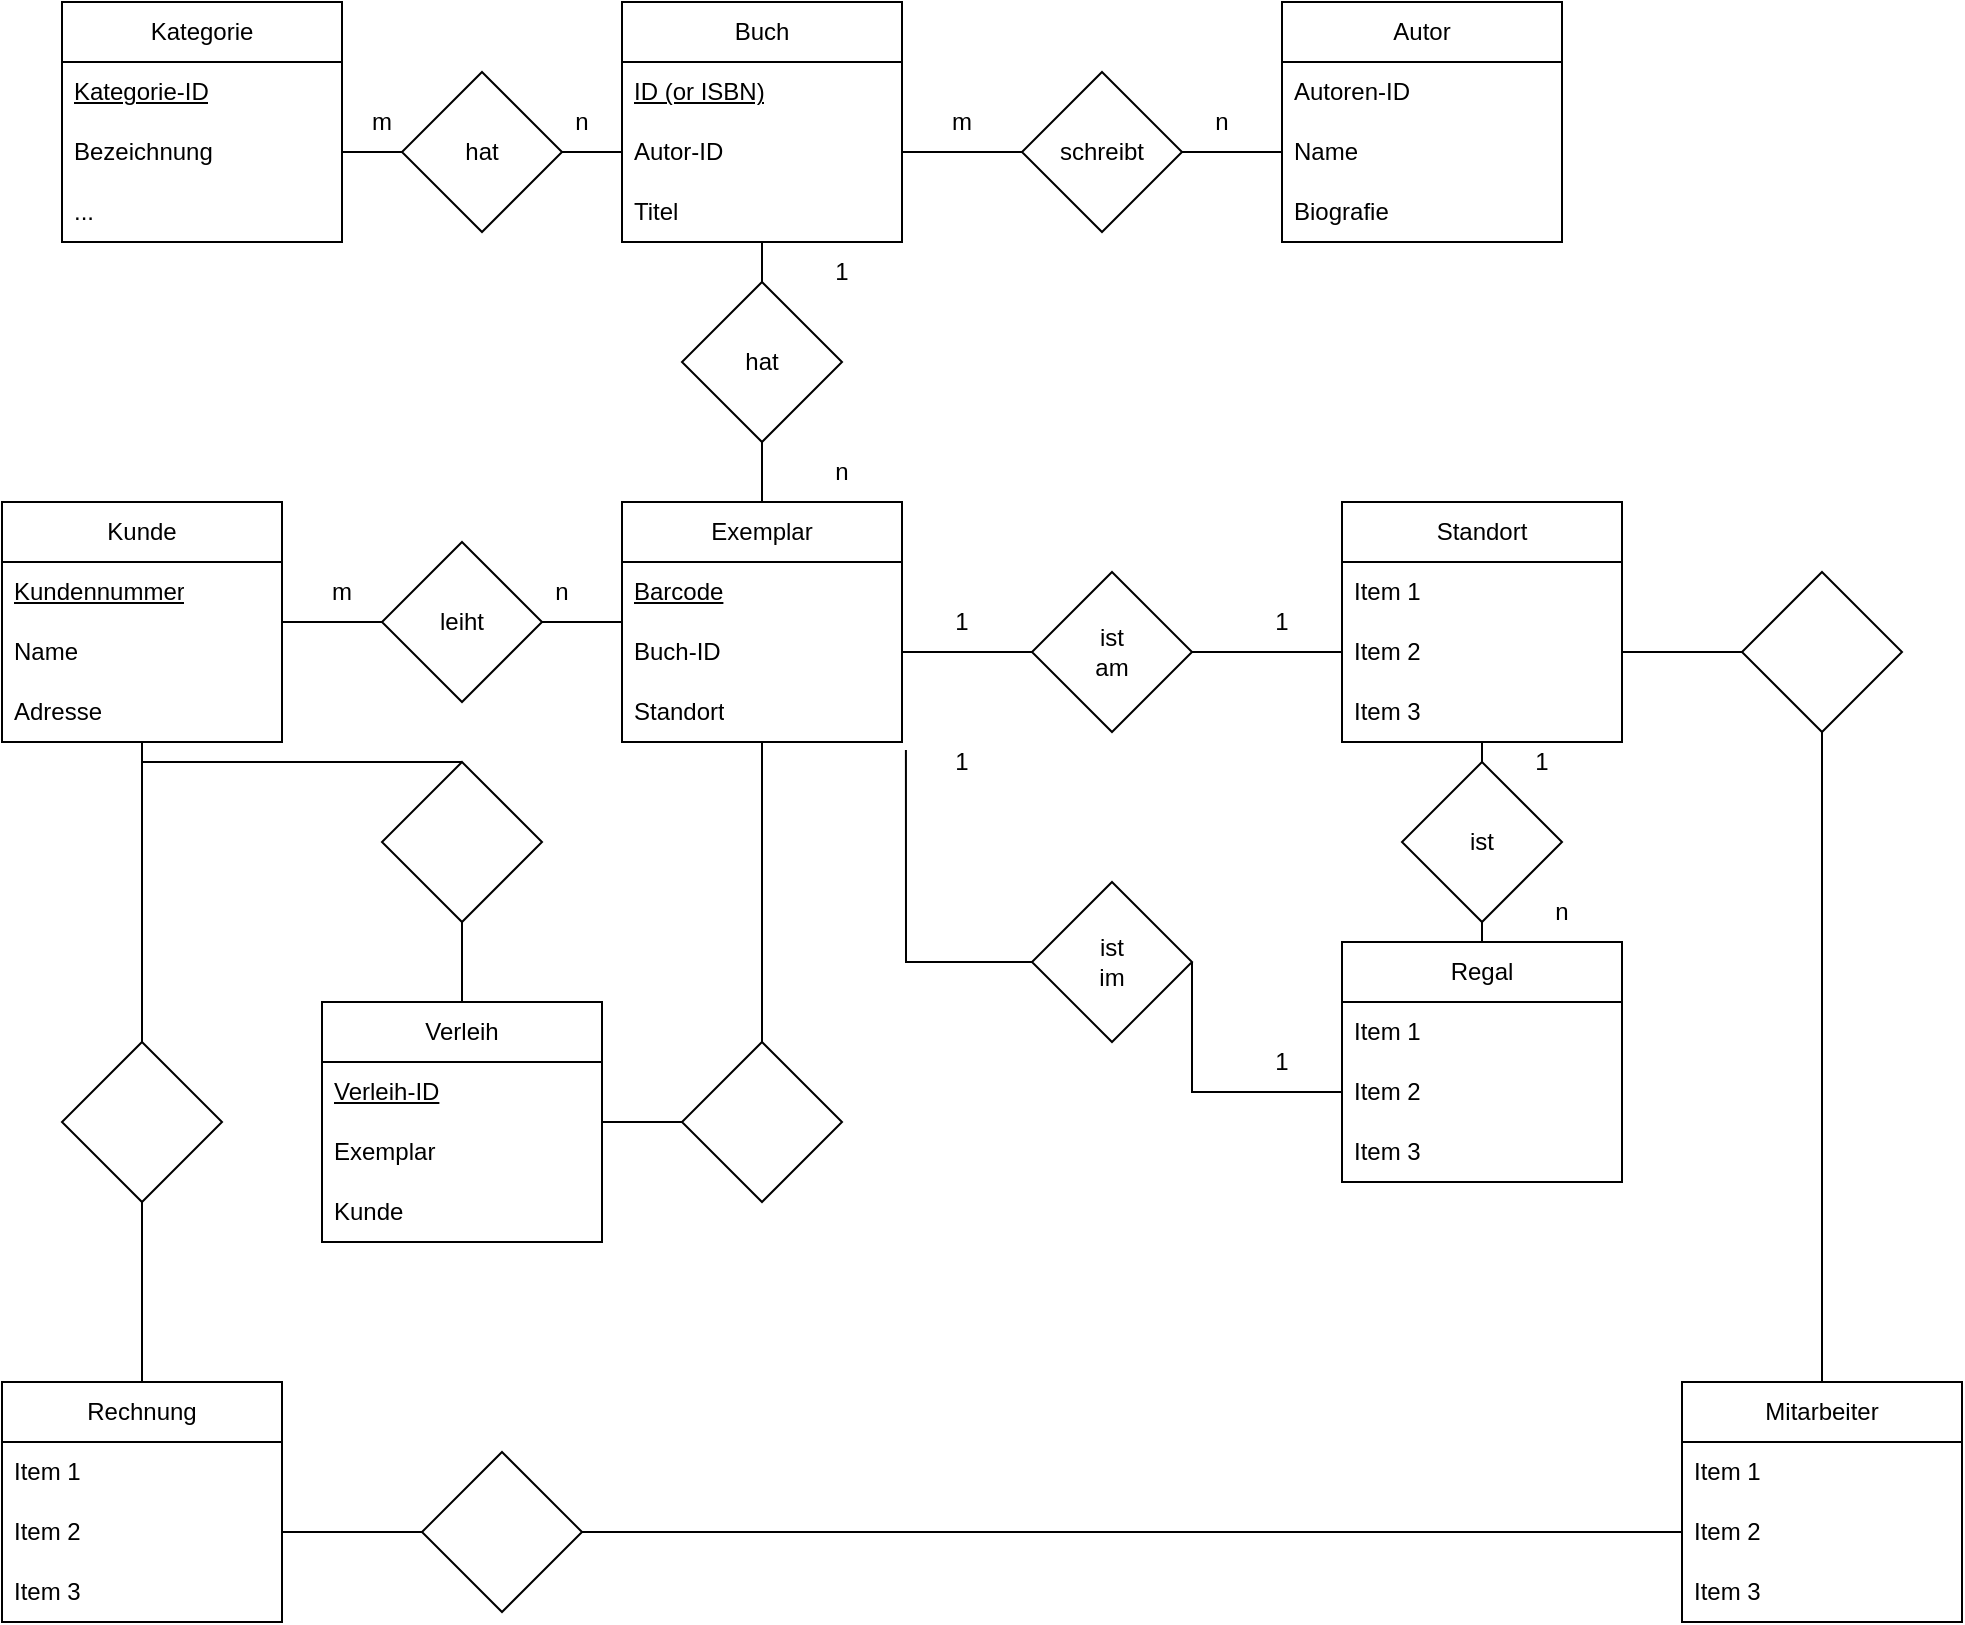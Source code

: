 <mxfile version="21.3.3" type="github">
  <diagram name="Page-1" id="VukrD2N2YE7sBrP6nbqJ">
    <mxGraphModel dx="819" dy="434" grid="1" gridSize="10" guides="1" tooltips="1" connect="1" arrows="1" fold="1" page="1" pageScale="1" pageWidth="1169" pageHeight="1654" math="0" shadow="0">
      <root>
        <mxCell id="0" />
        <mxCell id="1" parent="0" />
        <mxCell id="OTFsPd59mcMCPTQ09kgk-2" value="Kunde" style="swimlane;fontStyle=0;childLayout=stackLayout;horizontal=1;startSize=30;horizontalStack=0;resizeParent=1;resizeParentMax=0;resizeLast=0;collapsible=1;marginBottom=0;whiteSpace=wrap;html=1;" vertex="1" parent="1">
          <mxGeometry x="30" y="260" width="140" height="120" as="geometry" />
        </mxCell>
        <mxCell id="OTFsPd59mcMCPTQ09kgk-3" value="&lt;u&gt;Kundennummer&lt;/u&gt;" style="text;strokeColor=none;fillColor=none;align=left;verticalAlign=middle;spacingLeft=4;spacingRight=4;overflow=hidden;points=[[0,0.5],[1,0.5]];portConstraint=eastwest;rotatable=0;whiteSpace=wrap;html=1;" vertex="1" parent="OTFsPd59mcMCPTQ09kgk-2">
          <mxGeometry y="30" width="140" height="30" as="geometry" />
        </mxCell>
        <mxCell id="OTFsPd59mcMCPTQ09kgk-4" value="Name" style="text;strokeColor=none;fillColor=none;align=left;verticalAlign=middle;spacingLeft=4;spacingRight=4;overflow=hidden;points=[[0,0.5],[1,0.5]];portConstraint=eastwest;rotatable=0;whiteSpace=wrap;html=1;" vertex="1" parent="OTFsPd59mcMCPTQ09kgk-2">
          <mxGeometry y="60" width="140" height="30" as="geometry" />
        </mxCell>
        <mxCell id="OTFsPd59mcMCPTQ09kgk-5" value="Adresse" style="text;strokeColor=none;fillColor=none;align=left;verticalAlign=middle;spacingLeft=4;spacingRight=4;overflow=hidden;points=[[0,0.5],[1,0.5]];portConstraint=eastwest;rotatable=0;whiteSpace=wrap;html=1;" vertex="1" parent="OTFsPd59mcMCPTQ09kgk-2">
          <mxGeometry y="90" width="140" height="30" as="geometry" />
        </mxCell>
        <mxCell id="OTFsPd59mcMCPTQ09kgk-11" value="Buch" style="swimlane;fontStyle=0;childLayout=stackLayout;horizontal=1;startSize=30;horizontalStack=0;resizeParent=1;resizeParentMax=0;resizeLast=0;collapsible=1;marginBottom=0;whiteSpace=wrap;html=1;" vertex="1" parent="1">
          <mxGeometry x="340" y="10" width="140" height="120" as="geometry" />
        </mxCell>
        <mxCell id="OTFsPd59mcMCPTQ09kgk-12" value="&lt;u&gt;ID (or ISBN)&lt;/u&gt;" style="text;strokeColor=none;fillColor=none;align=left;verticalAlign=middle;spacingLeft=4;spacingRight=4;overflow=hidden;points=[[0,0.5],[1,0.5]];portConstraint=eastwest;rotatable=0;whiteSpace=wrap;html=1;" vertex="1" parent="OTFsPd59mcMCPTQ09kgk-11">
          <mxGeometry y="30" width="140" height="30" as="geometry" />
        </mxCell>
        <mxCell id="OTFsPd59mcMCPTQ09kgk-13" value="Autor-ID" style="text;strokeColor=none;fillColor=none;align=left;verticalAlign=middle;spacingLeft=4;spacingRight=4;overflow=hidden;points=[[0,0.5],[1,0.5]];portConstraint=eastwest;rotatable=0;whiteSpace=wrap;html=1;" vertex="1" parent="OTFsPd59mcMCPTQ09kgk-11">
          <mxGeometry y="60" width="140" height="30" as="geometry" />
        </mxCell>
        <mxCell id="OTFsPd59mcMCPTQ09kgk-14" value="Titel" style="text;strokeColor=none;fillColor=none;align=left;verticalAlign=middle;spacingLeft=4;spacingRight=4;overflow=hidden;points=[[0,0.5],[1,0.5]];portConstraint=eastwest;rotatable=0;whiteSpace=wrap;html=1;" vertex="1" parent="OTFsPd59mcMCPTQ09kgk-11">
          <mxGeometry y="90" width="140" height="30" as="geometry" />
        </mxCell>
        <mxCell id="OTFsPd59mcMCPTQ09kgk-15" value="leiht" style="rhombus;whiteSpace=wrap;html=1;" vertex="1" parent="1">
          <mxGeometry x="220" y="280" width="80" height="80" as="geometry" />
        </mxCell>
        <mxCell id="OTFsPd59mcMCPTQ09kgk-17" value="Exemplar" style="swimlane;fontStyle=0;childLayout=stackLayout;horizontal=1;startSize=30;horizontalStack=0;resizeParent=1;resizeParentMax=0;resizeLast=0;collapsible=1;marginBottom=0;whiteSpace=wrap;html=1;" vertex="1" parent="1">
          <mxGeometry x="340" y="260" width="140" height="120" as="geometry" />
        </mxCell>
        <mxCell id="OTFsPd59mcMCPTQ09kgk-18" value="&lt;u&gt;Barcode&lt;/u&gt;" style="text;strokeColor=none;fillColor=none;align=left;verticalAlign=middle;spacingLeft=4;spacingRight=4;overflow=hidden;points=[[0,0.5],[1,0.5]];portConstraint=eastwest;rotatable=0;whiteSpace=wrap;html=1;" vertex="1" parent="OTFsPd59mcMCPTQ09kgk-17">
          <mxGeometry y="30" width="140" height="30" as="geometry" />
        </mxCell>
        <mxCell id="OTFsPd59mcMCPTQ09kgk-19" value="Buch-ID" style="text;strokeColor=none;fillColor=none;align=left;verticalAlign=middle;spacingLeft=4;spacingRight=4;overflow=hidden;points=[[0,0.5],[1,0.5]];portConstraint=eastwest;rotatable=0;whiteSpace=wrap;html=1;" vertex="1" parent="OTFsPd59mcMCPTQ09kgk-17">
          <mxGeometry y="60" width="140" height="30" as="geometry" />
        </mxCell>
        <mxCell id="OTFsPd59mcMCPTQ09kgk-20" value="Standort" style="text;strokeColor=none;fillColor=none;align=left;verticalAlign=middle;spacingLeft=4;spacingRight=4;overflow=hidden;points=[[0,0.5],[1,0.5]];portConstraint=eastwest;rotatable=0;whiteSpace=wrap;html=1;" vertex="1" parent="OTFsPd59mcMCPTQ09kgk-17">
          <mxGeometry y="90" width="140" height="30" as="geometry" />
        </mxCell>
        <mxCell id="OTFsPd59mcMCPTQ09kgk-21" value="" style="endArrow=none;html=1;rounded=0;exitX=1;exitY=0.5;exitDx=0;exitDy=0;" edge="1" parent="1" source="OTFsPd59mcMCPTQ09kgk-2" target="OTFsPd59mcMCPTQ09kgk-15">
          <mxGeometry width="50" height="50" relative="1" as="geometry">
            <mxPoint x="400" y="500" as="sourcePoint" />
            <mxPoint x="450" y="450" as="targetPoint" />
          </mxGeometry>
        </mxCell>
        <mxCell id="OTFsPd59mcMCPTQ09kgk-23" value="" style="endArrow=none;html=1;rounded=0;entryX=0;entryY=0;entryDx=0;entryDy=0;entryPerimeter=0;exitX=1;exitY=0.5;exitDx=0;exitDy=0;" edge="1" parent="1" source="OTFsPd59mcMCPTQ09kgk-15" target="OTFsPd59mcMCPTQ09kgk-19">
          <mxGeometry width="50" height="50" relative="1" as="geometry">
            <mxPoint x="400" y="500" as="sourcePoint" />
            <mxPoint x="440" y="300" as="targetPoint" />
          </mxGeometry>
        </mxCell>
        <mxCell id="OTFsPd59mcMCPTQ09kgk-24" value="hat" style="rhombus;whiteSpace=wrap;html=1;" vertex="1" parent="1">
          <mxGeometry x="370" y="150" width="80" height="80" as="geometry" />
        </mxCell>
        <mxCell id="OTFsPd59mcMCPTQ09kgk-25" value="" style="endArrow=none;html=1;rounded=0;entryX=0.5;entryY=1;entryDx=0;entryDy=0;" edge="1" parent="1" source="OTFsPd59mcMCPTQ09kgk-24" target="OTFsPd59mcMCPTQ09kgk-11">
          <mxGeometry width="50" height="50" relative="1" as="geometry">
            <mxPoint x="490" y="310" as="sourcePoint" />
            <mxPoint x="540" y="260" as="targetPoint" />
          </mxGeometry>
        </mxCell>
        <mxCell id="OTFsPd59mcMCPTQ09kgk-26" value="" style="endArrow=none;html=1;rounded=0;exitX=0.5;exitY=0;exitDx=0;exitDy=0;" edge="1" parent="1" source="OTFsPd59mcMCPTQ09kgk-17">
          <mxGeometry width="50" height="50" relative="1" as="geometry">
            <mxPoint x="490" y="310" as="sourcePoint" />
            <mxPoint x="410" y="230" as="targetPoint" />
          </mxGeometry>
        </mxCell>
        <mxCell id="OTFsPd59mcMCPTQ09kgk-27" value="1" style="text;html=1;strokeColor=none;fillColor=none;align=center;verticalAlign=middle;whiteSpace=wrap;rounded=0;" vertex="1" parent="1">
          <mxGeometry x="420" y="130" width="60" height="30" as="geometry" />
        </mxCell>
        <mxCell id="OTFsPd59mcMCPTQ09kgk-28" value="n" style="text;html=1;strokeColor=none;fillColor=none;align=center;verticalAlign=middle;whiteSpace=wrap;rounded=0;" vertex="1" parent="1">
          <mxGeometry x="420" y="230" width="60" height="30" as="geometry" />
        </mxCell>
        <mxCell id="OTFsPd59mcMCPTQ09kgk-29" value="m" style="text;html=1;strokeColor=none;fillColor=none;align=center;verticalAlign=middle;whiteSpace=wrap;rounded=0;" vertex="1" parent="1">
          <mxGeometry x="170" y="290" width="60" height="30" as="geometry" />
        </mxCell>
        <mxCell id="OTFsPd59mcMCPTQ09kgk-30" value="n" style="text;html=1;strokeColor=none;fillColor=none;align=center;verticalAlign=middle;whiteSpace=wrap;rounded=0;" vertex="1" parent="1">
          <mxGeometry x="280" y="290" width="60" height="30" as="geometry" />
        </mxCell>
        <mxCell id="OTFsPd59mcMCPTQ09kgk-31" value="Regal" style="swimlane;fontStyle=0;childLayout=stackLayout;horizontal=1;startSize=30;horizontalStack=0;resizeParent=1;resizeParentMax=0;resizeLast=0;collapsible=1;marginBottom=0;whiteSpace=wrap;html=1;" vertex="1" parent="1">
          <mxGeometry x="700" y="480" width="140" height="120" as="geometry" />
        </mxCell>
        <mxCell id="OTFsPd59mcMCPTQ09kgk-32" value="Item 1" style="text;strokeColor=none;fillColor=none;align=left;verticalAlign=middle;spacingLeft=4;spacingRight=4;overflow=hidden;points=[[0,0.5],[1,0.5]];portConstraint=eastwest;rotatable=0;whiteSpace=wrap;html=1;" vertex="1" parent="OTFsPd59mcMCPTQ09kgk-31">
          <mxGeometry y="30" width="140" height="30" as="geometry" />
        </mxCell>
        <mxCell id="OTFsPd59mcMCPTQ09kgk-33" value="Item 2" style="text;strokeColor=none;fillColor=none;align=left;verticalAlign=middle;spacingLeft=4;spacingRight=4;overflow=hidden;points=[[0,0.5],[1,0.5]];portConstraint=eastwest;rotatable=0;whiteSpace=wrap;html=1;" vertex="1" parent="OTFsPd59mcMCPTQ09kgk-31">
          <mxGeometry y="60" width="140" height="30" as="geometry" />
        </mxCell>
        <mxCell id="OTFsPd59mcMCPTQ09kgk-34" value="Item 3" style="text;strokeColor=none;fillColor=none;align=left;verticalAlign=middle;spacingLeft=4;spacingRight=4;overflow=hidden;points=[[0,0.5],[1,0.5]];portConstraint=eastwest;rotatable=0;whiteSpace=wrap;html=1;" vertex="1" parent="OTFsPd59mcMCPTQ09kgk-31">
          <mxGeometry y="90" width="140" height="30" as="geometry" />
        </mxCell>
        <mxCell id="OTFsPd59mcMCPTQ09kgk-35" value="Kategorie" style="swimlane;fontStyle=0;childLayout=stackLayout;horizontal=1;startSize=30;horizontalStack=0;resizeParent=1;resizeParentMax=0;resizeLast=0;collapsible=1;marginBottom=0;whiteSpace=wrap;html=1;" vertex="1" parent="1">
          <mxGeometry x="60" y="10" width="140" height="120" as="geometry" />
        </mxCell>
        <mxCell id="OTFsPd59mcMCPTQ09kgk-36" value="&lt;u&gt;Kategorie-ID&lt;/u&gt;" style="text;strokeColor=none;fillColor=none;align=left;verticalAlign=middle;spacingLeft=4;spacingRight=4;overflow=hidden;points=[[0,0.5],[1,0.5]];portConstraint=eastwest;rotatable=0;whiteSpace=wrap;html=1;" vertex="1" parent="OTFsPd59mcMCPTQ09kgk-35">
          <mxGeometry y="30" width="140" height="30" as="geometry" />
        </mxCell>
        <mxCell id="OTFsPd59mcMCPTQ09kgk-37" value="Bezeichnung" style="text;strokeColor=none;fillColor=none;align=left;verticalAlign=middle;spacingLeft=4;spacingRight=4;overflow=hidden;points=[[0,0.5],[1,0.5]];portConstraint=eastwest;rotatable=0;whiteSpace=wrap;html=1;" vertex="1" parent="OTFsPd59mcMCPTQ09kgk-35">
          <mxGeometry y="60" width="140" height="30" as="geometry" />
        </mxCell>
        <mxCell id="OTFsPd59mcMCPTQ09kgk-38" value="..." style="text;strokeColor=none;fillColor=none;align=left;verticalAlign=middle;spacingLeft=4;spacingRight=4;overflow=hidden;points=[[0,0.5],[1,0.5]];portConstraint=eastwest;rotatable=0;whiteSpace=wrap;html=1;" vertex="1" parent="OTFsPd59mcMCPTQ09kgk-35">
          <mxGeometry y="90" width="140" height="30" as="geometry" />
        </mxCell>
        <mxCell id="OTFsPd59mcMCPTQ09kgk-39" value="hat" style="rhombus;whiteSpace=wrap;html=1;" vertex="1" parent="1">
          <mxGeometry x="230" y="45" width="80" height="80" as="geometry" />
        </mxCell>
        <mxCell id="OTFsPd59mcMCPTQ09kgk-40" value="" style="endArrow=none;html=1;rounded=0;exitX=0;exitY=0.5;exitDx=0;exitDy=0;" edge="1" parent="1" source="OTFsPd59mcMCPTQ09kgk-13">
          <mxGeometry width="50" height="50" relative="1" as="geometry">
            <mxPoint x="360" y="410" as="sourcePoint" />
            <mxPoint x="310" y="85" as="targetPoint" />
          </mxGeometry>
        </mxCell>
        <mxCell id="OTFsPd59mcMCPTQ09kgk-41" value="" style="endArrow=none;html=1;rounded=0;entryX=1;entryY=0.5;entryDx=0;entryDy=0;exitX=0;exitY=0.5;exitDx=0;exitDy=0;" edge="1" parent="1" source="OTFsPd59mcMCPTQ09kgk-39" target="OTFsPd59mcMCPTQ09kgk-37">
          <mxGeometry width="50" height="50" relative="1" as="geometry">
            <mxPoint x="-240" y="410" as="sourcePoint" />
            <mxPoint x="-190" y="360" as="targetPoint" />
          </mxGeometry>
        </mxCell>
        <mxCell id="OTFsPd59mcMCPTQ09kgk-42" value="n" style="text;html=1;strokeColor=none;fillColor=none;align=center;verticalAlign=middle;whiteSpace=wrap;rounded=0;" vertex="1" parent="1">
          <mxGeometry x="290" y="55" width="60" height="30" as="geometry" />
        </mxCell>
        <mxCell id="OTFsPd59mcMCPTQ09kgk-43" value="m" style="text;html=1;strokeColor=none;fillColor=none;align=center;verticalAlign=middle;whiteSpace=wrap;rounded=0;" vertex="1" parent="1">
          <mxGeometry x="190" y="55" width="60" height="30" as="geometry" />
        </mxCell>
        <mxCell id="OTFsPd59mcMCPTQ09kgk-44" value="Verleih" style="swimlane;fontStyle=0;childLayout=stackLayout;horizontal=1;startSize=30;horizontalStack=0;resizeParent=1;resizeParentMax=0;resizeLast=0;collapsible=1;marginBottom=0;whiteSpace=wrap;html=1;" vertex="1" parent="1">
          <mxGeometry x="190" y="510" width="140" height="120" as="geometry" />
        </mxCell>
        <mxCell id="OTFsPd59mcMCPTQ09kgk-45" value="&lt;u&gt;Verleih-ID&lt;/u&gt;" style="text;strokeColor=none;fillColor=none;align=left;verticalAlign=middle;spacingLeft=4;spacingRight=4;overflow=hidden;points=[[0,0.5],[1,0.5]];portConstraint=eastwest;rotatable=0;whiteSpace=wrap;html=1;" vertex="1" parent="OTFsPd59mcMCPTQ09kgk-44">
          <mxGeometry y="30" width="140" height="30" as="geometry" />
        </mxCell>
        <mxCell id="OTFsPd59mcMCPTQ09kgk-46" value="Exemplar" style="text;strokeColor=none;fillColor=none;align=left;verticalAlign=middle;spacingLeft=4;spacingRight=4;overflow=hidden;points=[[0,0.5],[1,0.5]];portConstraint=eastwest;rotatable=0;whiteSpace=wrap;html=1;" vertex="1" parent="OTFsPd59mcMCPTQ09kgk-44">
          <mxGeometry y="60" width="140" height="30" as="geometry" />
        </mxCell>
        <mxCell id="OTFsPd59mcMCPTQ09kgk-47" value="Kunde" style="text;strokeColor=none;fillColor=none;align=left;verticalAlign=middle;spacingLeft=4;spacingRight=4;overflow=hidden;points=[[0,0.5],[1,0.5]];portConstraint=eastwest;rotatable=0;whiteSpace=wrap;html=1;" vertex="1" parent="OTFsPd59mcMCPTQ09kgk-44">
          <mxGeometry y="90" width="140" height="30" as="geometry" />
        </mxCell>
        <mxCell id="OTFsPd59mcMCPTQ09kgk-48" value="Standort" style="swimlane;fontStyle=0;childLayout=stackLayout;horizontal=1;startSize=30;horizontalStack=0;resizeParent=1;resizeParentMax=0;resizeLast=0;collapsible=1;marginBottom=0;whiteSpace=wrap;html=1;" vertex="1" parent="1">
          <mxGeometry x="700" y="260" width="140" height="120" as="geometry" />
        </mxCell>
        <mxCell id="OTFsPd59mcMCPTQ09kgk-49" value="Item 1" style="text;strokeColor=none;fillColor=none;align=left;verticalAlign=middle;spacingLeft=4;spacingRight=4;overflow=hidden;points=[[0,0.5],[1,0.5]];portConstraint=eastwest;rotatable=0;whiteSpace=wrap;html=1;" vertex="1" parent="OTFsPd59mcMCPTQ09kgk-48">
          <mxGeometry y="30" width="140" height="30" as="geometry" />
        </mxCell>
        <mxCell id="OTFsPd59mcMCPTQ09kgk-50" value="Item 2" style="text;strokeColor=none;fillColor=none;align=left;verticalAlign=middle;spacingLeft=4;spacingRight=4;overflow=hidden;points=[[0,0.5],[1,0.5]];portConstraint=eastwest;rotatable=0;whiteSpace=wrap;html=1;" vertex="1" parent="OTFsPd59mcMCPTQ09kgk-48">
          <mxGeometry y="60" width="140" height="30" as="geometry" />
        </mxCell>
        <mxCell id="OTFsPd59mcMCPTQ09kgk-51" value="Item 3" style="text;strokeColor=none;fillColor=none;align=left;verticalAlign=middle;spacingLeft=4;spacingRight=4;overflow=hidden;points=[[0,0.5],[1,0.5]];portConstraint=eastwest;rotatable=0;whiteSpace=wrap;html=1;" vertex="1" parent="OTFsPd59mcMCPTQ09kgk-48">
          <mxGeometry y="90" width="140" height="30" as="geometry" />
        </mxCell>
        <mxCell id="OTFsPd59mcMCPTQ09kgk-52" value="Autor" style="swimlane;fontStyle=0;childLayout=stackLayout;horizontal=1;startSize=30;horizontalStack=0;resizeParent=1;resizeParentMax=0;resizeLast=0;collapsible=1;marginBottom=0;whiteSpace=wrap;html=1;" vertex="1" parent="1">
          <mxGeometry x="670" y="10" width="140" height="120" as="geometry" />
        </mxCell>
        <mxCell id="OTFsPd59mcMCPTQ09kgk-53" value="Autoren-ID" style="text;strokeColor=none;fillColor=none;align=left;verticalAlign=middle;spacingLeft=4;spacingRight=4;overflow=hidden;points=[[0,0.5],[1,0.5]];portConstraint=eastwest;rotatable=0;whiteSpace=wrap;html=1;" vertex="1" parent="OTFsPd59mcMCPTQ09kgk-52">
          <mxGeometry y="30" width="140" height="30" as="geometry" />
        </mxCell>
        <mxCell id="OTFsPd59mcMCPTQ09kgk-54" value="Name" style="text;strokeColor=none;fillColor=none;align=left;verticalAlign=middle;spacingLeft=4;spacingRight=4;overflow=hidden;points=[[0,0.5],[1,0.5]];portConstraint=eastwest;rotatable=0;whiteSpace=wrap;html=1;" vertex="1" parent="OTFsPd59mcMCPTQ09kgk-52">
          <mxGeometry y="60" width="140" height="30" as="geometry" />
        </mxCell>
        <mxCell id="OTFsPd59mcMCPTQ09kgk-55" value="Biografie" style="text;strokeColor=none;fillColor=none;align=left;verticalAlign=middle;spacingLeft=4;spacingRight=4;overflow=hidden;points=[[0,0.5],[1,0.5]];portConstraint=eastwest;rotatable=0;whiteSpace=wrap;html=1;" vertex="1" parent="OTFsPd59mcMCPTQ09kgk-52">
          <mxGeometry y="90" width="140" height="30" as="geometry" />
        </mxCell>
        <mxCell id="OTFsPd59mcMCPTQ09kgk-56" value="schreibt" style="rhombus;whiteSpace=wrap;html=1;" vertex="1" parent="1">
          <mxGeometry x="540" y="45" width="80" height="80" as="geometry" />
        </mxCell>
        <mxCell id="OTFsPd59mcMCPTQ09kgk-57" value="" style="rhombus;whiteSpace=wrap;html=1;" vertex="1" parent="1">
          <mxGeometry x="220" y="390" width="80" height="80" as="geometry" />
        </mxCell>
        <mxCell id="OTFsPd59mcMCPTQ09kgk-58" value="" style="rhombus;whiteSpace=wrap;html=1;" vertex="1" parent="1">
          <mxGeometry x="370" y="530" width="80" height="80" as="geometry" />
        </mxCell>
        <mxCell id="OTFsPd59mcMCPTQ09kgk-59" value="" style="endArrow=none;html=1;rounded=0;exitX=1;exitY=0.5;exitDx=0;exitDy=0;entryX=0;entryY=0.5;entryDx=0;entryDy=0;" edge="1" parent="1" source="OTFsPd59mcMCPTQ09kgk-44" target="OTFsPd59mcMCPTQ09kgk-58">
          <mxGeometry width="50" height="50" relative="1" as="geometry">
            <mxPoint x="400" y="420" as="sourcePoint" />
            <mxPoint x="450" y="370" as="targetPoint" />
          </mxGeometry>
        </mxCell>
        <mxCell id="OTFsPd59mcMCPTQ09kgk-60" value="" style="endArrow=none;html=1;rounded=0;exitX=0.5;exitY=0;exitDx=0;exitDy=0;entryX=0.5;entryY=1;entryDx=0;entryDy=0;" edge="1" parent="1" source="OTFsPd59mcMCPTQ09kgk-58" target="OTFsPd59mcMCPTQ09kgk-17">
          <mxGeometry width="50" height="50" relative="1" as="geometry">
            <mxPoint x="400" y="420" as="sourcePoint" />
            <mxPoint x="450" y="370" as="targetPoint" />
          </mxGeometry>
        </mxCell>
        <mxCell id="OTFsPd59mcMCPTQ09kgk-61" value="" style="endArrow=none;html=1;rounded=0;exitX=0.5;exitY=0;exitDx=0;exitDy=0;" edge="1" parent="1" source="OTFsPd59mcMCPTQ09kgk-44" target="OTFsPd59mcMCPTQ09kgk-57">
          <mxGeometry width="50" height="50" relative="1" as="geometry">
            <mxPoint x="400" y="420" as="sourcePoint" />
            <mxPoint x="450" y="370" as="targetPoint" />
          </mxGeometry>
        </mxCell>
        <mxCell id="OTFsPd59mcMCPTQ09kgk-62" value="" style="endArrow=none;html=1;rounded=0;exitX=0.5;exitY=0;exitDx=0;exitDy=0;entryX=0.5;entryY=1;entryDx=0;entryDy=0;" edge="1" parent="1" source="OTFsPd59mcMCPTQ09kgk-57" target="OTFsPd59mcMCPTQ09kgk-2">
          <mxGeometry width="50" height="50" relative="1" as="geometry">
            <mxPoint x="400" y="420" as="sourcePoint" />
            <mxPoint x="450" y="370" as="targetPoint" />
            <Array as="points">
              <mxPoint x="100" y="390" />
            </Array>
          </mxGeometry>
        </mxCell>
        <mxCell id="OTFsPd59mcMCPTQ09kgk-63" value="&lt;div&gt;ist&lt;/div&gt;&lt;div&gt;am&lt;br&gt;&lt;/div&gt;" style="rhombus;whiteSpace=wrap;html=1;" vertex="1" parent="1">
          <mxGeometry x="545" y="295" width="80" height="80" as="geometry" />
        </mxCell>
        <mxCell id="OTFsPd59mcMCPTQ09kgk-64" value="" style="endArrow=none;html=1;rounded=0;entryX=0;entryY=0.5;entryDx=0;entryDy=0;exitX=1;exitY=0.5;exitDx=0;exitDy=0;" edge="1" parent="1" source="OTFsPd59mcMCPTQ09kgk-19" target="OTFsPd59mcMCPTQ09kgk-63">
          <mxGeometry width="50" height="50" relative="1" as="geometry">
            <mxPoint x="400" y="420" as="sourcePoint" />
            <mxPoint x="450" y="370" as="targetPoint" />
          </mxGeometry>
        </mxCell>
        <mxCell id="OTFsPd59mcMCPTQ09kgk-65" value="" style="endArrow=none;html=1;rounded=0;entryX=0;entryY=0.5;entryDx=0;entryDy=0;exitX=1;exitY=0.5;exitDx=0;exitDy=0;" edge="1" parent="1" source="OTFsPd59mcMCPTQ09kgk-63" target="OTFsPd59mcMCPTQ09kgk-50">
          <mxGeometry width="50" height="50" relative="1" as="geometry">
            <mxPoint x="400" y="420" as="sourcePoint" />
            <mxPoint x="450" y="370" as="targetPoint" />
          </mxGeometry>
        </mxCell>
        <mxCell id="OTFsPd59mcMCPTQ09kgk-66" value="&lt;div&gt;ist&lt;/div&gt;&lt;div&gt;im&lt;br&gt;&lt;/div&gt;" style="rhombus;whiteSpace=wrap;html=1;" vertex="1" parent="1">
          <mxGeometry x="545" y="450" width="80" height="80" as="geometry" />
        </mxCell>
        <mxCell id="OTFsPd59mcMCPTQ09kgk-67" value="" style="endArrow=none;html=1;rounded=0;entryX=1.014;entryY=1.133;entryDx=0;entryDy=0;entryPerimeter=0;exitX=0;exitY=0.5;exitDx=0;exitDy=0;" edge="1" parent="1" source="OTFsPd59mcMCPTQ09kgk-66" target="OTFsPd59mcMCPTQ09kgk-20">
          <mxGeometry width="50" height="50" relative="1" as="geometry">
            <mxPoint x="400" y="420" as="sourcePoint" />
            <mxPoint x="450" y="370" as="targetPoint" />
            <Array as="points">
              <mxPoint x="482" y="490" />
            </Array>
          </mxGeometry>
        </mxCell>
        <mxCell id="OTFsPd59mcMCPTQ09kgk-68" value="" style="endArrow=none;html=1;rounded=0;entryX=0;entryY=0.5;entryDx=0;entryDy=0;exitX=1;exitY=0.5;exitDx=0;exitDy=0;" edge="1" parent="1" source="OTFsPd59mcMCPTQ09kgk-66" target="OTFsPd59mcMCPTQ09kgk-33">
          <mxGeometry width="50" height="50" relative="1" as="geometry">
            <mxPoint x="400" y="420" as="sourcePoint" />
            <mxPoint x="450" y="370" as="targetPoint" />
            <Array as="points">
              <mxPoint x="625" y="555" />
            </Array>
          </mxGeometry>
        </mxCell>
        <mxCell id="OTFsPd59mcMCPTQ09kgk-70" value="ist" style="rhombus;whiteSpace=wrap;html=1;" vertex="1" parent="1">
          <mxGeometry x="730" y="390" width="80" height="80" as="geometry" />
        </mxCell>
        <mxCell id="OTFsPd59mcMCPTQ09kgk-72" value="" style="endArrow=none;html=1;rounded=0;entryX=0.5;entryY=1;entryDx=0;entryDy=0;exitX=0.5;exitY=0;exitDx=0;exitDy=0;" edge="1" parent="1" source="OTFsPd59mcMCPTQ09kgk-31" target="OTFsPd59mcMCPTQ09kgk-70">
          <mxGeometry width="50" height="50" relative="1" as="geometry">
            <mxPoint x="670" y="490" as="sourcePoint" />
            <mxPoint x="720" y="440" as="targetPoint" />
          </mxGeometry>
        </mxCell>
        <mxCell id="OTFsPd59mcMCPTQ09kgk-73" value="" style="endArrow=none;html=1;rounded=0;entryX=0.5;entryY=0;entryDx=0;entryDy=0;" edge="1" parent="1" target="OTFsPd59mcMCPTQ09kgk-70">
          <mxGeometry width="50" height="50" relative="1" as="geometry">
            <mxPoint x="770" y="380" as="sourcePoint" />
            <mxPoint x="710" y="400" as="targetPoint" />
          </mxGeometry>
        </mxCell>
        <mxCell id="OTFsPd59mcMCPTQ09kgk-74" value="" style="endArrow=none;html=1;rounded=0;entryX=0;entryY=0.5;entryDx=0;entryDy=0;exitX=1;exitY=0.5;exitDx=0;exitDy=0;" edge="1" parent="1" source="OTFsPd59mcMCPTQ09kgk-56" target="OTFsPd59mcMCPTQ09kgk-54">
          <mxGeometry width="50" height="50" relative="1" as="geometry">
            <mxPoint x="580" y="240" as="sourcePoint" />
            <mxPoint x="630" y="190" as="targetPoint" />
          </mxGeometry>
        </mxCell>
        <mxCell id="OTFsPd59mcMCPTQ09kgk-75" value="" style="endArrow=none;html=1;rounded=0;entryX=1;entryY=0.5;entryDx=0;entryDy=0;exitX=0;exitY=0.5;exitDx=0;exitDy=0;" edge="1" parent="1" source="OTFsPd59mcMCPTQ09kgk-56" target="OTFsPd59mcMCPTQ09kgk-13">
          <mxGeometry width="50" height="50" relative="1" as="geometry">
            <mxPoint x="500" y="180" as="sourcePoint" />
            <mxPoint x="550" y="130" as="targetPoint" />
          </mxGeometry>
        </mxCell>
        <mxCell id="OTFsPd59mcMCPTQ09kgk-76" value="n" style="text;html=1;strokeColor=none;fillColor=none;align=center;verticalAlign=middle;whiteSpace=wrap;rounded=0;" vertex="1" parent="1">
          <mxGeometry x="610" y="55" width="60" height="30" as="geometry" />
        </mxCell>
        <mxCell id="OTFsPd59mcMCPTQ09kgk-77" value="m" style="text;html=1;strokeColor=none;fillColor=none;align=center;verticalAlign=middle;whiteSpace=wrap;rounded=0;" vertex="1" parent="1">
          <mxGeometry x="480" y="55" width="60" height="30" as="geometry" />
        </mxCell>
        <mxCell id="OTFsPd59mcMCPTQ09kgk-78" value="1" style="text;html=1;strokeColor=none;fillColor=none;align=center;verticalAlign=middle;whiteSpace=wrap;rounded=0;" vertex="1" parent="1">
          <mxGeometry x="770" y="375" width="60" height="30" as="geometry" />
        </mxCell>
        <mxCell id="OTFsPd59mcMCPTQ09kgk-79" value="n" style="text;html=1;strokeColor=none;fillColor=none;align=center;verticalAlign=middle;whiteSpace=wrap;rounded=0;" vertex="1" parent="1">
          <mxGeometry x="780" y="450" width="60" height="30" as="geometry" />
        </mxCell>
        <mxCell id="OTFsPd59mcMCPTQ09kgk-80" value="1" style="text;html=1;strokeColor=none;fillColor=none;align=center;verticalAlign=middle;whiteSpace=wrap;rounded=0;" vertex="1" parent="1">
          <mxGeometry x="640" y="305" width="60" height="30" as="geometry" />
        </mxCell>
        <mxCell id="OTFsPd59mcMCPTQ09kgk-81" value="1" style="text;html=1;strokeColor=none;fillColor=none;align=center;verticalAlign=middle;whiteSpace=wrap;rounded=0;" vertex="1" parent="1">
          <mxGeometry x="480" y="305" width="60" height="30" as="geometry" />
        </mxCell>
        <mxCell id="OTFsPd59mcMCPTQ09kgk-82" value="1" style="text;html=1;strokeColor=none;fillColor=none;align=center;verticalAlign=middle;whiteSpace=wrap;rounded=0;" vertex="1" parent="1">
          <mxGeometry x="480" y="375" width="60" height="30" as="geometry" />
        </mxCell>
        <mxCell id="OTFsPd59mcMCPTQ09kgk-83" value="1" style="text;html=1;strokeColor=none;fillColor=none;align=center;verticalAlign=middle;whiteSpace=wrap;rounded=0;" vertex="1" parent="1">
          <mxGeometry x="640" y="525" width="60" height="30" as="geometry" />
        </mxCell>
        <mxCell id="OTFsPd59mcMCPTQ09kgk-84" value="Mitarbeiter" style="swimlane;fontStyle=0;childLayout=stackLayout;horizontal=1;startSize=30;horizontalStack=0;resizeParent=1;resizeParentMax=0;resizeLast=0;collapsible=1;marginBottom=0;whiteSpace=wrap;html=1;" vertex="1" parent="1">
          <mxGeometry x="870" y="700" width="140" height="120" as="geometry" />
        </mxCell>
        <mxCell id="OTFsPd59mcMCPTQ09kgk-85" value="Item 1" style="text;strokeColor=none;fillColor=none;align=left;verticalAlign=middle;spacingLeft=4;spacingRight=4;overflow=hidden;points=[[0,0.5],[1,0.5]];portConstraint=eastwest;rotatable=0;whiteSpace=wrap;html=1;" vertex="1" parent="OTFsPd59mcMCPTQ09kgk-84">
          <mxGeometry y="30" width="140" height="30" as="geometry" />
        </mxCell>
        <mxCell id="OTFsPd59mcMCPTQ09kgk-86" value="Item 2" style="text;strokeColor=none;fillColor=none;align=left;verticalAlign=middle;spacingLeft=4;spacingRight=4;overflow=hidden;points=[[0,0.5],[1,0.5]];portConstraint=eastwest;rotatable=0;whiteSpace=wrap;html=1;" vertex="1" parent="OTFsPd59mcMCPTQ09kgk-84">
          <mxGeometry y="60" width="140" height="30" as="geometry" />
        </mxCell>
        <mxCell id="OTFsPd59mcMCPTQ09kgk-87" value="Item 3" style="text;strokeColor=none;fillColor=none;align=left;verticalAlign=middle;spacingLeft=4;spacingRight=4;overflow=hidden;points=[[0,0.5],[1,0.5]];portConstraint=eastwest;rotatable=0;whiteSpace=wrap;html=1;" vertex="1" parent="OTFsPd59mcMCPTQ09kgk-84">
          <mxGeometry y="90" width="140" height="30" as="geometry" />
        </mxCell>
        <mxCell id="OTFsPd59mcMCPTQ09kgk-88" value="Rechnung" style="swimlane;fontStyle=0;childLayout=stackLayout;horizontal=1;startSize=30;horizontalStack=0;resizeParent=1;resizeParentMax=0;resizeLast=0;collapsible=1;marginBottom=0;whiteSpace=wrap;html=1;" vertex="1" parent="1">
          <mxGeometry x="30" y="700" width="140" height="120" as="geometry" />
        </mxCell>
        <mxCell id="OTFsPd59mcMCPTQ09kgk-89" value="Item 1" style="text;strokeColor=none;fillColor=none;align=left;verticalAlign=middle;spacingLeft=4;spacingRight=4;overflow=hidden;points=[[0,0.5],[1,0.5]];portConstraint=eastwest;rotatable=0;whiteSpace=wrap;html=1;" vertex="1" parent="OTFsPd59mcMCPTQ09kgk-88">
          <mxGeometry y="30" width="140" height="30" as="geometry" />
        </mxCell>
        <mxCell id="OTFsPd59mcMCPTQ09kgk-90" value="Item 2" style="text;strokeColor=none;fillColor=none;align=left;verticalAlign=middle;spacingLeft=4;spacingRight=4;overflow=hidden;points=[[0,0.5],[1,0.5]];portConstraint=eastwest;rotatable=0;whiteSpace=wrap;html=1;" vertex="1" parent="OTFsPd59mcMCPTQ09kgk-88">
          <mxGeometry y="60" width="140" height="30" as="geometry" />
        </mxCell>
        <mxCell id="OTFsPd59mcMCPTQ09kgk-91" value="Item 3" style="text;strokeColor=none;fillColor=none;align=left;verticalAlign=middle;spacingLeft=4;spacingRight=4;overflow=hidden;points=[[0,0.5],[1,0.5]];portConstraint=eastwest;rotatable=0;whiteSpace=wrap;html=1;" vertex="1" parent="OTFsPd59mcMCPTQ09kgk-88">
          <mxGeometry y="90" width="140" height="30" as="geometry" />
        </mxCell>
        <mxCell id="OTFsPd59mcMCPTQ09kgk-92" value="" style="rhombus;whiteSpace=wrap;html=1;" vertex="1" parent="1">
          <mxGeometry x="60" y="530" width="80" height="80" as="geometry" />
        </mxCell>
        <mxCell id="OTFsPd59mcMCPTQ09kgk-93" value="" style="rhombus;whiteSpace=wrap;html=1;" vertex="1" parent="1">
          <mxGeometry x="240" y="735" width="80" height="80" as="geometry" />
        </mxCell>
        <mxCell id="OTFsPd59mcMCPTQ09kgk-94" value="" style="rhombus;whiteSpace=wrap;html=1;" vertex="1" parent="1">
          <mxGeometry x="900" y="295" width="80" height="80" as="geometry" />
        </mxCell>
        <mxCell id="OTFsPd59mcMCPTQ09kgk-95" value="" style="endArrow=none;html=1;rounded=0;entryX=0.5;entryY=1;entryDx=0;entryDy=0;exitX=0.5;exitY=0;exitDx=0;exitDy=0;" edge="1" parent="1" source="OTFsPd59mcMCPTQ09kgk-84" target="OTFsPd59mcMCPTQ09kgk-94">
          <mxGeometry width="50" height="50" relative="1" as="geometry">
            <mxPoint x="880" y="455" as="sourcePoint" />
            <mxPoint x="930" y="405" as="targetPoint" />
          </mxGeometry>
        </mxCell>
        <mxCell id="OTFsPd59mcMCPTQ09kgk-96" value="" style="endArrow=none;html=1;rounded=0;entryX=0;entryY=0.5;entryDx=0;entryDy=0;exitX=1;exitY=0.5;exitDx=0;exitDy=0;" edge="1" parent="1" source="OTFsPd59mcMCPTQ09kgk-50" target="OTFsPd59mcMCPTQ09kgk-94">
          <mxGeometry width="50" height="50" relative="1" as="geometry">
            <mxPoint x="890" y="460" as="sourcePoint" />
            <mxPoint x="940" y="410" as="targetPoint" />
          </mxGeometry>
        </mxCell>
        <mxCell id="OTFsPd59mcMCPTQ09kgk-97" value="" style="endArrow=none;html=1;rounded=0;exitX=1;exitY=0.5;exitDx=0;exitDy=0;entryX=0;entryY=0.5;entryDx=0;entryDy=0;" edge="1" parent="1" source="OTFsPd59mcMCPTQ09kgk-93" target="OTFsPd59mcMCPTQ09kgk-86">
          <mxGeometry width="50" height="50" relative="1" as="geometry">
            <mxPoint x="560" y="770" as="sourcePoint" />
            <mxPoint x="610" y="720" as="targetPoint" />
          </mxGeometry>
        </mxCell>
        <mxCell id="OTFsPd59mcMCPTQ09kgk-98" value="" style="endArrow=none;html=1;rounded=0;entryX=0;entryY=0.5;entryDx=0;entryDy=0;exitX=1;exitY=0.5;exitDx=0;exitDy=0;" edge="1" parent="1" source="OTFsPd59mcMCPTQ09kgk-90" target="OTFsPd59mcMCPTQ09kgk-93">
          <mxGeometry width="50" height="50" relative="1" as="geometry">
            <mxPoint x="230" y="810" as="sourcePoint" />
            <mxPoint x="280" y="760" as="targetPoint" />
          </mxGeometry>
        </mxCell>
        <mxCell id="OTFsPd59mcMCPTQ09kgk-99" value="" style="endArrow=none;html=1;rounded=0;entryX=0.5;entryY=1;entryDx=0;entryDy=0;exitX=0.5;exitY=0;exitDx=0;exitDy=0;" edge="1" parent="1" source="OTFsPd59mcMCPTQ09kgk-88" target="OTFsPd59mcMCPTQ09kgk-92">
          <mxGeometry width="50" height="50" relative="1" as="geometry">
            <mxPoint x="230" y="680" as="sourcePoint" />
            <mxPoint x="280" y="630" as="targetPoint" />
          </mxGeometry>
        </mxCell>
        <mxCell id="OTFsPd59mcMCPTQ09kgk-100" value="" style="endArrow=none;html=1;rounded=0;exitX=0.5;exitY=0;exitDx=0;exitDy=0;" edge="1" parent="1" source="OTFsPd59mcMCPTQ09kgk-92">
          <mxGeometry width="50" height="50" relative="1" as="geometry">
            <mxPoint x="230" y="530" as="sourcePoint" />
            <mxPoint x="100" y="390" as="targetPoint" />
          </mxGeometry>
        </mxCell>
      </root>
    </mxGraphModel>
  </diagram>
</mxfile>
